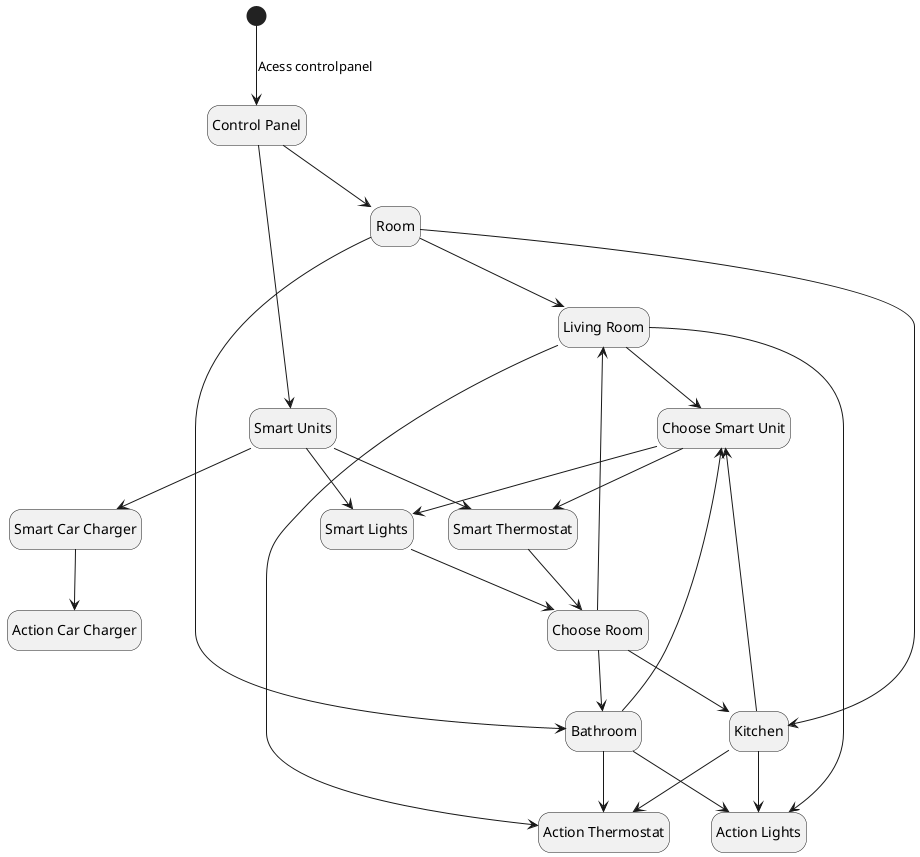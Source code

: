 @startuml
'https://plantuml.com/state-diagram

hide empty description

state "Control Panel" as controlpanel

[*] --> controlpanel : Acess controlpanel

state "Room" as room
state "Smart Units" as units

controlpanel --> room
controlpanel --> units

state "Living Room" as livingroom
state "Kitchen" as kitchen
state "Bathroom" as bathroom

room --> livingroom
room --> kitchen
room --> bathroom

livingroom --> chooseunit
kitchen --> chooseunit
bathroom --> chooseunit

chooseunit --> thermostat
chooseunit --> lightbulb

state "Smart Thermostat" as thermostat
state "Smart Car Charger" as carcharger
state "Smart Lights" as lightbulb

state "Action Thermostat" as actionthermo
state "Action Car Charger" as actioncarcharg
state "Action Lights" as actionlights

units --> thermostat
units --> carcharger
units --> lightbulb

thermostat --> chooseroom
lightbulb --> chooseroom

chooseroom --> livingroom
chooseroom --> bathroom
chooseroom --> kitchen

livingroom --> actionlights
livingroom --> actionthermo
bathroom --> actionlights
bathroom --> actionthermo
kitchen --> actionthermo
kitchen --> actionlights

carcharger --> actioncarcharg

state "Choose Room" as chooseroom
state "Choose Smart Unit" as chooseunit


@enduml